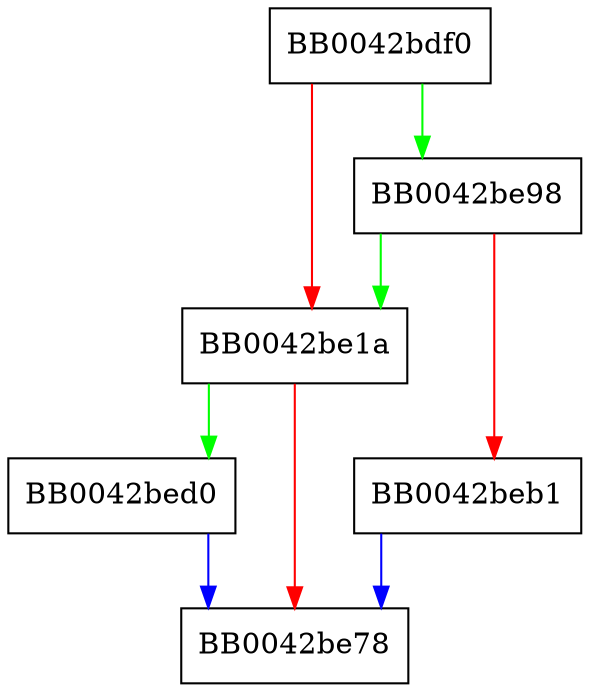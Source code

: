 digraph process_responder {
  node [shape="box"];
  graph [splines=ortho];
  BB0042bdf0 -> BB0042be98 [color="green"];
  BB0042bdf0 -> BB0042be1a [color="red"];
  BB0042be1a -> BB0042bed0 [color="green"];
  BB0042be1a -> BB0042be78 [color="red"];
  BB0042be98 -> BB0042be1a [color="green"];
  BB0042be98 -> BB0042beb1 [color="red"];
  BB0042beb1 -> BB0042be78 [color="blue"];
  BB0042bed0 -> BB0042be78 [color="blue"];
}
